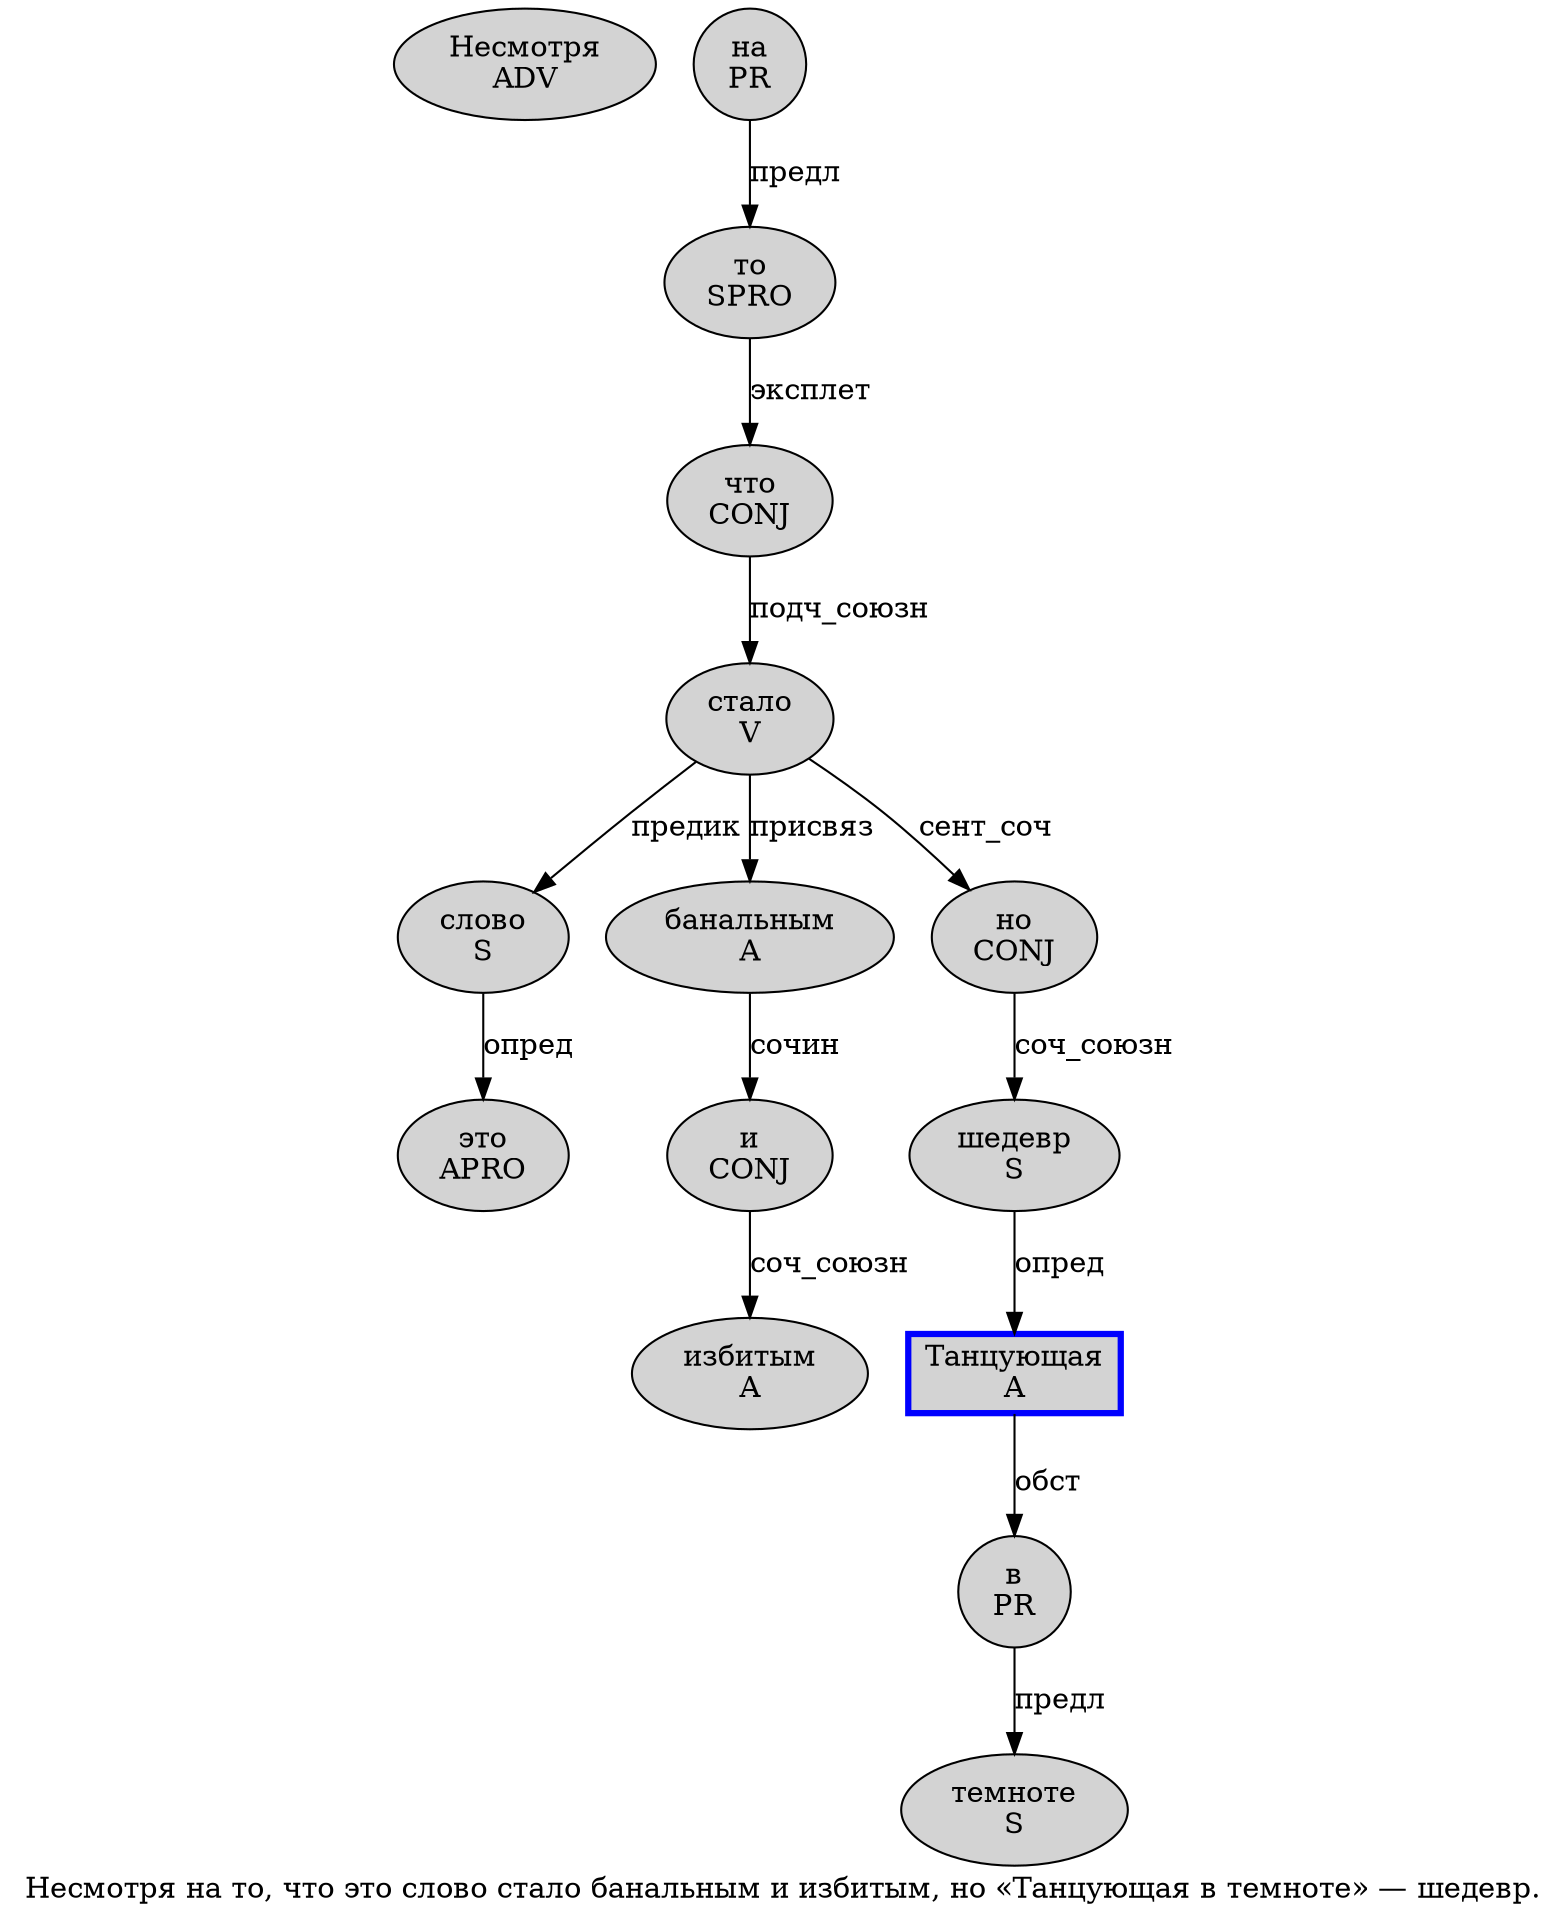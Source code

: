 digraph SENTENCE_296 {
	graph [label="Несмотря на то, что это слово стало банальным и избитым, но «Танцующая в темноте» — шедевр."]
	node [style=filled]
		0 [label="Несмотря
ADV" color="" fillcolor=lightgray penwidth=1 shape=ellipse]
		1 [label="на
PR" color="" fillcolor=lightgray penwidth=1 shape=ellipse]
		2 [label="то
SPRO" color="" fillcolor=lightgray penwidth=1 shape=ellipse]
		4 [label="что
CONJ" color="" fillcolor=lightgray penwidth=1 shape=ellipse]
		5 [label="это
APRO" color="" fillcolor=lightgray penwidth=1 shape=ellipse]
		6 [label="слово
S" color="" fillcolor=lightgray penwidth=1 shape=ellipse]
		7 [label="стало
V" color="" fillcolor=lightgray penwidth=1 shape=ellipse]
		8 [label="банальным
A" color="" fillcolor=lightgray penwidth=1 shape=ellipse]
		9 [label="и
CONJ" color="" fillcolor=lightgray penwidth=1 shape=ellipse]
		10 [label="избитым
A" color="" fillcolor=lightgray penwidth=1 shape=ellipse]
		12 [label="но
CONJ" color="" fillcolor=lightgray penwidth=1 shape=ellipse]
		14 [label="Танцующая
A" color=blue fillcolor=lightgray penwidth=3 shape=box]
		15 [label="в
PR" color="" fillcolor=lightgray penwidth=1 shape=ellipse]
		16 [label="темноте
S" color="" fillcolor=lightgray penwidth=1 shape=ellipse]
		19 [label="шедевр
S" color="" fillcolor=lightgray penwidth=1 shape=ellipse]
			15 -> 16 [label="предл"]
			9 -> 10 [label="соч_союзн"]
			4 -> 7 [label="подч_союзн"]
			6 -> 5 [label="опред"]
			19 -> 14 [label="опред"]
			14 -> 15 [label="обст"]
			7 -> 6 [label="предик"]
			7 -> 8 [label="присвяз"]
			7 -> 12 [label="сент_соч"]
			12 -> 19 [label="соч_союзн"]
			2 -> 4 [label="эксплет"]
			1 -> 2 [label="предл"]
			8 -> 9 [label="сочин"]
}